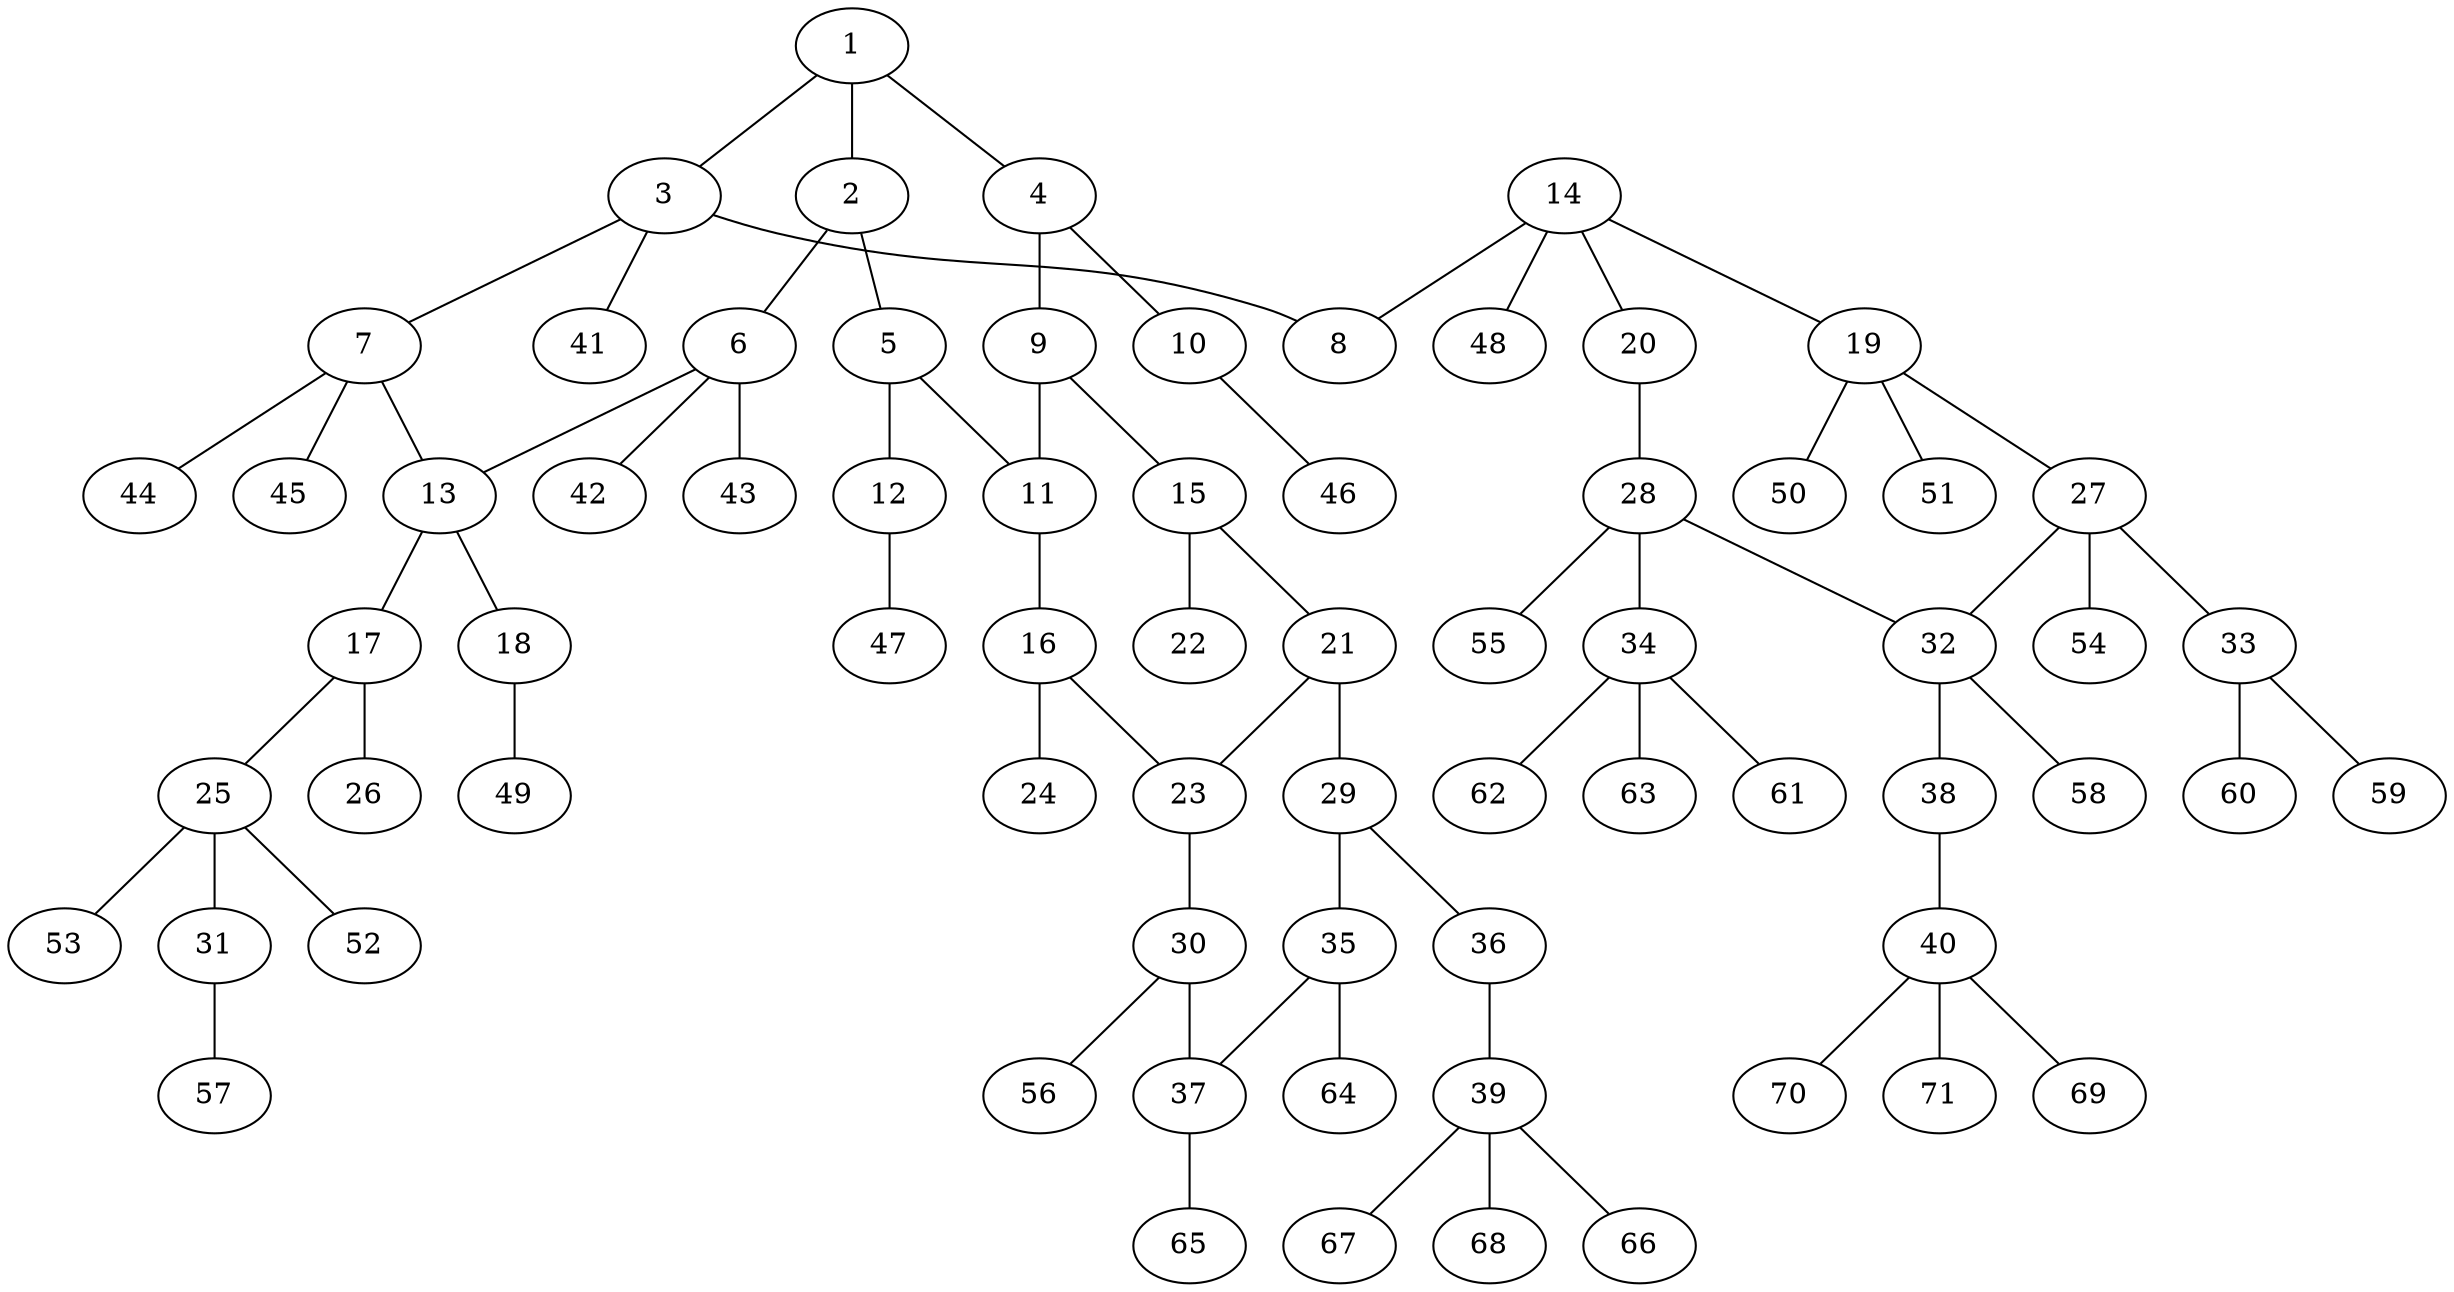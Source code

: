 graph molecule_98 {
	1	 [chem=C];
	2	 [chem=C];
	1 -- 2	 [valence=1];
	3	 [chem=C];
	1 -- 3	 [valence=1];
	4	 [chem=C];
	1 -- 4	 [valence=2];
	5	 [chem=C];
	2 -- 5	 [valence=2];
	6	 [chem=C];
	2 -- 6	 [valence=1];
	7	 [chem=C];
	3 -- 7	 [valence=1];
	8	 [chem=O];
	3 -- 8	 [valence=1];
	41	 [chem=H];
	3 -- 41	 [valence=1];
	9	 [chem=C];
	4 -- 9	 [valence=1];
	10	 [chem=O];
	4 -- 10	 [valence=1];
	11	 [chem=C];
	5 -- 11	 [valence=1];
	12	 [chem=O];
	5 -- 12	 [valence=1];
	13	 [chem=C];
	6 -- 13	 [valence=1];
	42	 [chem=H];
	6 -- 42	 [valence=1];
	43	 [chem=H];
	6 -- 43	 [valence=1];
	7 -- 13	 [valence=1];
	44	 [chem=H];
	7 -- 44	 [valence=1];
	45	 [chem=H];
	7 -- 45	 [valence=1];
	9 -- 11	 [valence=2];
	15	 [chem=C];
	9 -- 15	 [valence=1];
	46	 [chem=H];
	10 -- 46	 [valence=1];
	16	 [chem=C];
	11 -- 16	 [valence=1];
	47	 [chem=H];
	12 -- 47	 [valence=1];
	17	 [chem=C];
	13 -- 17	 [valence=1];
	18	 [chem=O];
	13 -- 18	 [valence=1];
	14	 [chem=C];
	14 -- 8	 [valence=1];
	19	 [chem=C];
	14 -- 19	 [valence=1];
	20	 [chem=O];
	14 -- 20	 [valence=1];
	48	 [chem=H];
	14 -- 48	 [valence=1];
	21	 [chem=C];
	15 -- 21	 [valence=1];
	22	 [chem=O];
	15 -- 22	 [valence=2];
	23	 [chem=C];
	16 -- 23	 [valence=1];
	24	 [chem=O];
	16 -- 24	 [valence=2];
	25	 [chem=C];
	17 -- 25	 [valence=1];
	26	 [chem=O];
	17 -- 26	 [valence=2];
	49	 [chem=H];
	18 -- 49	 [valence=1];
	27	 [chem=C];
	19 -- 27	 [valence=1];
	50	 [chem=H];
	19 -- 50	 [valence=1];
	51	 [chem=H];
	19 -- 51	 [valence=1];
	28	 [chem=C];
	20 -- 28	 [valence=1];
	21 -- 23	 [valence=2];
	29	 [chem=C];
	21 -- 29	 [valence=1];
	30	 [chem=C];
	23 -- 30	 [valence=1];
	31	 [chem=O];
	25 -- 31	 [valence=1];
	52	 [chem=H];
	25 -- 52	 [valence=1];
	53	 [chem=H];
	25 -- 53	 [valence=1];
	32	 [chem=C];
	27 -- 32	 [valence=1];
	33	 [chem=N];
	27 -- 33	 [valence=1];
	54	 [chem=H];
	27 -- 54	 [valence=1];
	28 -- 32	 [valence=1];
	34	 [chem=C];
	28 -- 34	 [valence=1];
	55	 [chem=H];
	28 -- 55	 [valence=1];
	35	 [chem=C];
	29 -- 35	 [valence=2];
	36	 [chem=O];
	29 -- 36	 [valence=1];
	37	 [chem=C];
	30 -- 37	 [valence=2];
	56	 [chem=H];
	30 -- 56	 [valence=1];
	57	 [chem=H];
	31 -- 57	 [valence=1];
	38	 [chem=O];
	32 -- 38	 [valence=1];
	58	 [chem=H];
	32 -- 58	 [valence=1];
	59	 [chem=H];
	33 -- 59	 [valence=1];
	60	 [chem=H];
	33 -- 60	 [valence=1];
	61	 [chem=H];
	34 -- 61	 [valence=1];
	62	 [chem=H];
	34 -- 62	 [valence=1];
	63	 [chem=H];
	34 -- 63	 [valence=1];
	35 -- 37	 [valence=1];
	64	 [chem=H];
	35 -- 64	 [valence=1];
	39	 [chem=C];
	36 -- 39	 [valence=1];
	65	 [chem=H];
	37 -- 65	 [valence=1];
	40	 [chem=C];
	38 -- 40	 [valence=1];
	66	 [chem=H];
	39 -- 66	 [valence=1];
	67	 [chem=H];
	39 -- 67	 [valence=1];
	68	 [chem=H];
	39 -- 68	 [valence=1];
	69	 [chem=H];
	40 -- 69	 [valence=1];
	70	 [chem=H];
	40 -- 70	 [valence=1];
	71	 [chem=H];
	40 -- 71	 [valence=1];
}
